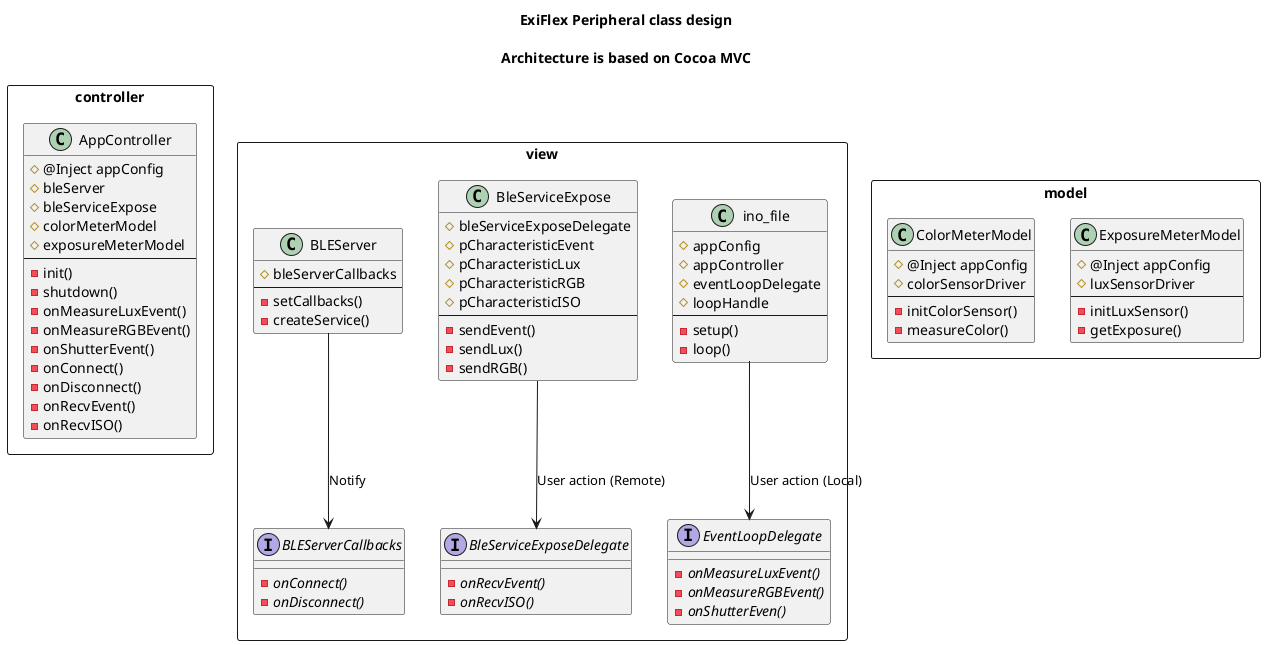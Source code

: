 @startuml

title ExiFlex Peripheral class design\n\nArchitecture is based on Cocoa MVC

package controller <<Rectangle>> {
  class AppController {
    # @Inject appConfig
    # bleServer
    # bleServiceExpose
    # colorMeterModel
    # exposureMeterModel
    --
    - init()
    - shutdown()
    - onMeasureLuxEvent()
    - onMeasureRGBEvent()
    - onShutterEvent()
    - onConnect()
    - onDisconnect()
    - onRecvEvent()
    - onRecvISO()
  }
}

package view <<Rectangle>> {
  class ino_file {
    # appConfig
    # appController
    # eventLoopDelegate
    # loopHandle
    --
    - setup()
    - loop()
  }
  Interface EventLoopDelegate {
    - {abstract} onMeasureLuxEvent()
    - {abstract} onMeasureRGBEvent()
    - {abstract} onShutterEven()
  }

  class BleServiceExpose {
    # bleServiceExposeDelegate
    # pCharacteristicEvent
    # pCharacteristicLux
    # pCharacteristicRGB
    # pCharacteristicISO
    --
    - sendEvent()
    - sendLux()
    - sendRGB()
  }
  Interface BleServiceExposeDelegate {
    - {abstract} onRecvEvent()
    - {abstract} onRecvISO()
  }

  class BLEServer {
    # bleServerCallbacks
    --
    - setCallbacks()
    - createService()
  }
  Interface BLEServerCallbacks {
    - {abstract} onConnect()
    - {abstract} onDisconnect()
  }

}

package model <<Rectangle>> {
  class ExposureMeterModel {
    # @Inject appConfig
    # luxSensorDriver
    --
    - initLuxSensor()
    - getExposure()
  }

  class ColorMeterModel {
    # @Inject appConfig
    # colorSensorDriver
    --
    - initColorSensor()
    - measureColor()
  }
}

' controller to model relation
'AppController --> ExposureMeterModel: Update
'AppController --> ColorMeterModel: Update

' controller to view relation
ino_file --> EventLoopDelegate: User action (Local)
'AppController ..|> EventLoopDelegate

'AppController --> BLEServer: Create Service
BLEServer --> BLEServerCallbacks: Notify
'AppController ..|> BLEServerCallbacks

'AppController --> BleServiceExpose: Update
BleServiceExpose --> BleServiceExposeDelegate: User action (Remote)
'AppController ..|> BleServiceExposeDelegate

@enduml
